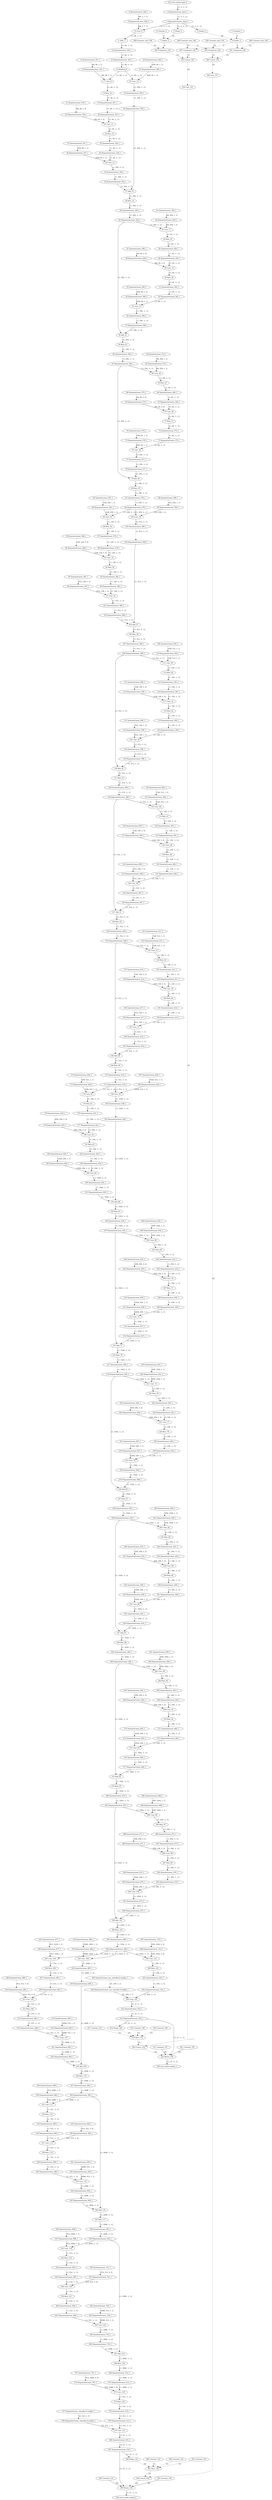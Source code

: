 strict digraph  {
"0 QuantizeLinear_input_1" [id=0, type=QuantizeLinear];
"1 DequantizeLinear_input_1" [id=1, type=DequantizeLinear];
"2 Shape_0" [id=2, type=Shape];
"3 Constant_1" [id=3, type=Constant];
"4 Gather_2" [id=4, type=Gather];
"5 Shape_3" [id=5, type=Shape];
"6 Constant_4" [id=6, type=Constant];
"7 Gather_5" [id=7, type=Gather];
"8 QuantizeLinear_548_1" [id=8, type=QuantizeLinear];
"9 DequantizeLinear_548_1" [id=9, type=DequantizeLinear];
"10 Conv_6" [id=10, type=Conv];
"11 Relu_7" [id=11, type=Relu];
"12 QuantizeLinear_343_1" [id=12, type=QuantizeLinear];
"13 DequantizeLinear_343_1" [id=13, type=DequantizeLinear];
"14 MaxPool_8" [id=14, type=MaxPool];
"15 QuantizeLinear_551_1" [id=15, type=QuantizeLinear];
"16 DequantizeLinear_551_1" [id=16, type=DequantizeLinear];
"17 Conv_9" [id=17, type=Conv];
"18 Relu_10" [id=18, type=Relu];
"19 QuantizeLinear_347_1" [id=19, type=QuantizeLinear];
"20 DequantizeLinear_347_1" [id=20, type=DequantizeLinear];
"21 QuantizeLinear_554_1" [id=21, type=QuantizeLinear];
"22 DequantizeLinear_554_1" [id=22, type=DequantizeLinear];
"23 Conv_11" [id=23, type=Conv];
"24 Relu_12" [id=24, type=Relu];
"25 QuantizeLinear_350_1" [id=25, type=QuantizeLinear];
"26 DequantizeLinear_350_1" [id=26, type=DequantizeLinear];
"27 QuantizeLinear_557_1" [id=27, type=QuantizeLinear];
"28 DequantizeLinear_557_1" [id=28, type=DequantizeLinear];
"29 Conv_13" [id=29, type=Conv];
"30 QuantizeLinear_560_1" [id=30, type=QuantizeLinear];
"31 DequantizeLinear_560_1" [id=31, type=DequantizeLinear];
"32 Conv_14" [id=32, type=Conv];
"33 QuantizeLinear_556_1" [id=33, type=QuantizeLinear];
"34 DequantizeLinear_556_1" [id=34, type=DequantizeLinear];
"35 QuantizeLinear_559_1" [id=35, type=QuantizeLinear];
"36 DequantizeLinear_559_1" [id=36, type=DequantizeLinear];
"37 Add_15" [id=37, type=Add];
"38 Relu_16" [id=38, type=Relu];
"39 QuantizeLinear_356_1" [id=39, type=QuantizeLinear];
"40 DequantizeLinear_356_1" [id=40, type=DequantizeLinear];
"41 QuantizeLinear_563_1" [id=41, type=QuantizeLinear];
"42 DequantizeLinear_563_1" [id=42, type=DequantizeLinear];
"43 Conv_17" [id=43, type=Conv];
"44 Relu_18" [id=44, type=Relu];
"45 QuantizeLinear_359_1" [id=45, type=QuantizeLinear];
"46 DequantizeLinear_359_1" [id=46, type=DequantizeLinear];
"47 QuantizeLinear_566_1" [id=47, type=QuantizeLinear];
"48 DequantizeLinear_566_1" [id=48, type=DequantizeLinear];
"49 Conv_19" [id=49, type=Conv];
"50 Relu_20" [id=50, type=Relu];
"51 QuantizeLinear_362_1" [id=51, type=QuantizeLinear];
"52 DequantizeLinear_362_1" [id=52, type=DequantizeLinear];
"53 QuantizeLinear_569_1" [id=53, type=QuantizeLinear];
"54 DequantizeLinear_569_1" [id=54, type=DequantizeLinear];
"55 Conv_21" [id=55, type=Conv];
"56 QuantizeLinear_568_1" [id=56, type=QuantizeLinear];
"57 DequantizeLinear_568_1" [id=57, type=DequantizeLinear];
"58 Add_22" [id=58, type=Add];
"59 Relu_23" [id=59, type=Relu];
"60 QuantizeLinear_366_1" [id=60, type=QuantizeLinear];
"61 DequantizeLinear_366_1" [id=61, type=DequantizeLinear];
"62 QuantizeLinear_572_1" [id=62, type=QuantizeLinear];
"63 DequantizeLinear_572_1" [id=63, type=DequantizeLinear];
"64 Conv_24" [id=64, type=Conv];
"65 Relu_25" [id=65, type=Relu];
"66 QuantizeLinear_369_1" [id=66, type=QuantizeLinear];
"67 DequantizeLinear_369_1" [id=67, type=DequantizeLinear];
"68 QuantizeLinear_575_1" [id=68, type=QuantizeLinear];
"69 DequantizeLinear_575_1" [id=69, type=DequantizeLinear];
"70 Conv_26" [id=70, type=Conv];
"71 Relu_27" [id=71, type=Relu];
"72 QuantizeLinear_372_1" [id=72, type=QuantizeLinear];
"73 DequantizeLinear_372_1" [id=73, type=DequantizeLinear];
"74 QuantizeLinear_578_1" [id=74, type=QuantizeLinear];
"75 DequantizeLinear_578_1" [id=75, type=DequantizeLinear];
"76 Conv_28" [id=76, type=Conv];
"77 QuantizeLinear_577_1" [id=77, type=QuantizeLinear];
"78 DequantizeLinear_577_1" [id=78, type=DequantizeLinear];
"79 Add_29" [id=79, type=Add];
"80 Relu_30" [id=80, type=Relu];
"81 QuantizeLinear_376_1" [id=81, type=QuantizeLinear];
"82 DequantizeLinear_376_1" [id=82, type=DequantizeLinear];
"83 QuantizeLinear_581_1" [id=83, type=QuantizeLinear];
"84 DequantizeLinear_581_1" [id=84, type=DequantizeLinear];
"85 Conv_31" [id=85, type=Conv];
"86 Relu_32" [id=86, type=Relu];
"87 QuantizeLinear_379_1" [id=87, type=QuantizeLinear];
"88 DequantizeLinear_379_1" [id=88, type=DequantizeLinear];
"89 QuantizeLinear_584_1" [id=89, type=QuantizeLinear];
"90 DequantizeLinear_584_1" [id=90, type=DequantizeLinear];
"91 Conv_33" [id=91, type=Conv];
"92 Relu_34" [id=92, type=Relu];
"93 QuantizeLinear_382_1" [id=93, type=QuantizeLinear];
"94 DequantizeLinear_382_1" [id=94, type=DequantizeLinear];
"95 QuantizeLinear_587_1" [id=95, type=QuantizeLinear];
"96 DequantizeLinear_587_1" [id=96, type=DequantizeLinear];
"97 Conv_35" [id=97, type=Conv];
"98 QuantizeLinear_590_1" [id=98, type=QuantizeLinear];
"99 DequantizeLinear_590_1" [id=99, type=DequantizeLinear];
"100 Conv_36" [id=100, type=Conv];
"101 QuantizeLinear_586_1" [id=101, type=QuantizeLinear];
"102 DequantizeLinear_586_1" [id=102, type=DequantizeLinear];
"103 QuantizeLinear_589_1" [id=103, type=QuantizeLinear];
"104 DequantizeLinear_589_1" [id=104, type=DequantizeLinear];
"105 Add_37" [id=105, type=Add];
"106 Relu_38" [id=106, type=Relu];
"107 QuantizeLinear_388_1" [id=107, type=QuantizeLinear];
"108 DequantizeLinear_388_1" [id=108, type=DequantizeLinear];
"109 QuantizeLinear_593_1" [id=109, type=QuantizeLinear];
"110 DequantizeLinear_593_1" [id=110, type=DequantizeLinear];
"111 Conv_39" [id=111, type=Conv];
"112 Relu_40" [id=112, type=Relu];
"113 QuantizeLinear_391_1" [id=113, type=QuantizeLinear];
"114 DequantizeLinear_391_1" [id=114, type=DequantizeLinear];
"115 QuantizeLinear_596_1" [id=115, type=QuantizeLinear];
"116 DequantizeLinear_596_1" [id=116, type=DequantizeLinear];
"117 Conv_41" [id=117, type=Conv];
"118 Relu_42" [id=118, type=Relu];
"119 QuantizeLinear_394_1" [id=119, type=QuantizeLinear];
"120 DequantizeLinear_394_1" [id=120, type=DequantizeLinear];
"121 QuantizeLinear_599_1" [id=121, type=QuantizeLinear];
"122 DequantizeLinear_599_1" [id=122, type=DequantizeLinear];
"123 Conv_43" [id=123, type=Conv];
"124 QuantizeLinear_598_1" [id=124, type=QuantizeLinear];
"125 DequantizeLinear_598_1" [id=125, type=DequantizeLinear];
"126 Add_44" [id=126, type=Add];
"127 Relu_45" [id=127, type=Relu];
"128 QuantizeLinear_398_1" [id=128, type=QuantizeLinear];
"129 DequantizeLinear_398_1" [id=129, type=DequantizeLinear];
"130 QuantizeLinear_602_1" [id=130, type=QuantizeLinear];
"131 DequantizeLinear_602_1" [id=131, type=DequantizeLinear];
"132 Conv_46" [id=132, type=Conv];
"133 Relu_47" [id=133, type=Relu];
"134 QuantizeLinear_401_1" [id=134, type=QuantizeLinear];
"135 DequantizeLinear_401_1" [id=135, type=DequantizeLinear];
"136 QuantizeLinear_605_1" [id=136, type=QuantizeLinear];
"137 DequantizeLinear_605_1" [id=137, type=DequantizeLinear];
"138 Conv_48" [id=138, type=Conv];
"139 Relu_49" [id=139, type=Relu];
"140 QuantizeLinear_404_1" [id=140, type=QuantizeLinear];
"141 DequantizeLinear_404_1" [id=141, type=DequantizeLinear];
"142 QuantizeLinear_608_1" [id=142, type=QuantizeLinear];
"143 DequantizeLinear_608_1" [id=143, type=DequantizeLinear];
"144 Conv_50" [id=144, type=Conv];
"145 QuantizeLinear_607_1" [id=145, type=QuantizeLinear];
"146 DequantizeLinear_607_1" [id=146, type=DequantizeLinear];
"147 Add_51" [id=147, type=Add];
"148 Relu_52" [id=148, type=Relu];
"149 QuantizeLinear_408_1" [id=149, type=QuantizeLinear];
"150 DequantizeLinear_408_1" [id=150, type=DequantizeLinear];
"151 QuantizeLinear_611_1" [id=151, type=QuantizeLinear];
"152 DequantizeLinear_611_1" [id=152, type=DequantizeLinear];
"153 Conv_53" [id=153, type=Conv];
"154 Relu_54" [id=154, type=Relu];
"155 QuantizeLinear_411_1" [id=155, type=QuantizeLinear];
"156 DequantizeLinear_411_1" [id=156, type=DequantizeLinear];
"157 QuantizeLinear_614_1" [id=157, type=QuantizeLinear];
"158 DequantizeLinear_614_1" [id=158, type=DequantizeLinear];
"159 Conv_55" [id=159, type=Conv];
"160 Relu_56" [id=160, type=Relu];
"161 QuantizeLinear_414_1" [id=161, type=QuantizeLinear];
"162 DequantizeLinear_414_1" [id=162, type=DequantizeLinear];
"163 QuantizeLinear_617_1" [id=163, type=QuantizeLinear];
"164 DequantizeLinear_617_1" [id=164, type=DequantizeLinear];
"165 Conv_57" [id=165, type=Conv];
"166 QuantizeLinear_616_1" [id=166, type=QuantizeLinear];
"167 DequantizeLinear_616_1" [id=167, type=DequantizeLinear];
"168 Add_58" [id=168, type=Add];
"169 Relu_59" [id=169, type=Relu];
"170 QuantizeLinear_418_1" [id=170, type=QuantizeLinear];
"171 DequantizeLinear_418_1" [id=171, type=DequantizeLinear];
"172 QuantizeLinear_620_1" [id=172, type=QuantizeLinear];
"173 DequantizeLinear_620_1" [id=173, type=DequantizeLinear];
"174 Conv_60" [id=174, type=Conv];
"175 Relu_61" [id=175, type=Relu];
"176 QuantizeLinear_421_1" [id=176, type=QuantizeLinear];
"177 DequantizeLinear_421_1" [id=177, type=DequantizeLinear];
"178 QuantizeLinear_623_1" [id=178, type=QuantizeLinear];
"179 DequantizeLinear_623_1" [id=179, type=DequantizeLinear];
"180 Conv_62" [id=180, type=Conv];
"181 Relu_63" [id=181, type=Relu];
"182 QuantizeLinear_424_1" [id=182, type=QuantizeLinear];
"183 DequantizeLinear_424_1" [id=183, type=DequantizeLinear];
"184 QuantizeLinear_626_1" [id=184, type=QuantizeLinear];
"185 DequantizeLinear_626_1" [id=185, type=DequantizeLinear];
"186 Conv_64" [id=186, type=Conv];
"187 QuantizeLinear_629_1" [id=187, type=QuantizeLinear];
"188 DequantizeLinear_629_1" [id=188, type=DequantizeLinear];
"189 Conv_65" [id=189, type=Conv];
"190 QuantizeLinear_625_1" [id=190, type=QuantizeLinear];
"191 DequantizeLinear_625_1" [id=191, type=DequantizeLinear];
"192 QuantizeLinear_628_1" [id=192, type=QuantizeLinear];
"193 DequantizeLinear_628_1" [id=193, type=DequantizeLinear];
"194 Add_66" [id=194, type=Add];
"195 Relu_67" [id=195, type=Relu];
"196 QuantizeLinear_430_1" [id=196, type=QuantizeLinear];
"197 DequantizeLinear_430_1" [id=197, type=DequantizeLinear];
"198 QuantizeLinear_632_1" [id=198, type=QuantizeLinear];
"199 DequantizeLinear_632_1" [id=199, type=DequantizeLinear];
"200 Conv_68" [id=200, type=Conv];
"201 Relu_69" [id=201, type=Relu];
"202 QuantizeLinear_433_1" [id=202, type=QuantizeLinear];
"203 DequantizeLinear_433_1" [id=203, type=DequantizeLinear];
"204 QuantizeLinear_635_1" [id=204, type=QuantizeLinear];
"205 DequantizeLinear_635_1" [id=205, type=DequantizeLinear];
"206 Conv_70" [id=206, type=Conv];
"207 Relu_71" [id=207, type=Relu];
"208 QuantizeLinear_436_1" [id=208, type=QuantizeLinear];
"209 DequantizeLinear_436_1" [id=209, type=DequantizeLinear];
"210 QuantizeLinear_638_1" [id=210, type=QuantizeLinear];
"211 DequantizeLinear_638_1" [id=211, type=DequantizeLinear];
"212 Conv_72" [id=212, type=Conv];
"213 QuantizeLinear_637_1" [id=213, type=QuantizeLinear];
"214 DequantizeLinear_637_1" [id=214, type=DequantizeLinear];
"215 Add_73" [id=215, type=Add];
"216 Relu_74" [id=216, type=Relu];
"217 QuantizeLinear_440_1" [id=217, type=QuantizeLinear];
"218 DequantizeLinear_440_1" [id=218, type=DequantizeLinear];
"219 QuantizeLinear_641_1" [id=219, type=QuantizeLinear];
"220 DequantizeLinear_641_1" [id=220, type=DequantizeLinear];
"221 Conv_75" [id=221, type=Conv];
"222 Relu_76" [id=222, type=Relu];
"223 QuantizeLinear_443_1" [id=223, type=QuantizeLinear];
"224 DequantizeLinear_443_1" [id=224, type=DequantizeLinear];
"225 QuantizeLinear_644_1" [id=225, type=QuantizeLinear];
"226 DequantizeLinear_644_1" [id=226, type=DequantizeLinear];
"227 Conv_77" [id=227, type=Conv];
"228 Relu_78" [id=228, type=Relu];
"229 QuantizeLinear_446_1" [id=229, type=QuantizeLinear];
"230 DequantizeLinear_446_1" [id=230, type=DequantizeLinear];
"231 QuantizeLinear_647_1" [id=231, type=QuantizeLinear];
"232 DequantizeLinear_647_1" [id=232, type=DequantizeLinear];
"233 Conv_79" [id=233, type=Conv];
"234 QuantizeLinear_646_1" [id=234, type=QuantizeLinear];
"235 DequantizeLinear_646_1" [id=235, type=DequantizeLinear];
"236 Add_80" [id=236, type=Add];
"237 Relu_81" [id=237, type=Relu];
"238 QuantizeLinear_450_1" [id=238, type=QuantizeLinear];
"239 DequantizeLinear_450_1" [id=239, type=DequantizeLinear];
"240 QuantizeLinear_650_1" [id=240, type=QuantizeLinear];
"241 DequantizeLinear_650_1" [id=241, type=DequantizeLinear];
"242 Conv_82" [id=242, type=Conv];
"243 Relu_83" [id=243, type=Relu];
"244 QuantizeLinear_453_1" [id=244, type=QuantizeLinear];
"245 DequantizeLinear_453_1" [id=245, type=DequantizeLinear];
"246 QuantizeLinear_653_1" [id=246, type=QuantizeLinear];
"247 DequantizeLinear_653_1" [id=247, type=DequantizeLinear];
"248 Conv_84" [id=248, type=Conv];
"249 Relu_85" [id=249, type=Relu];
"250 QuantizeLinear_456_1" [id=250, type=QuantizeLinear];
"251 DequantizeLinear_456_1" [id=251, type=DequantizeLinear];
"252 QuantizeLinear_656_1" [id=252, type=QuantizeLinear];
"253 DequantizeLinear_656_1" [id=253, type=DequantizeLinear];
"254 Conv_86" [id=254, type=Conv];
"255 QuantizeLinear_655_1" [id=255, type=QuantizeLinear];
"256 DequantizeLinear_655_1" [id=256, type=DequantizeLinear];
"257 Add_87" [id=257, type=Add];
"258 Relu_88" [id=258, type=Relu];
"259 QuantizeLinear_460_1" [id=259, type=QuantizeLinear];
"260 DequantizeLinear_460_1" [id=260, type=DequantizeLinear];
"261 QuantizeLinear_659_1" [id=261, type=QuantizeLinear];
"262 DequantizeLinear_659_1" [id=262, type=DequantizeLinear];
"263 Conv_89" [id=263, type=Conv];
"264 Relu_90" [id=264, type=Relu];
"265 QuantizeLinear_463_1" [id=265, type=QuantizeLinear];
"266 DequantizeLinear_463_1" [id=266, type=DequantizeLinear];
"267 QuantizeLinear_662_1" [id=267, type=QuantizeLinear];
"268 DequantizeLinear_662_1" [id=268, type=DequantizeLinear];
"269 Conv_91" [id=269, type=Conv];
"270 Relu_92" [id=270, type=Relu];
"271 QuantizeLinear_466_1" [id=271, type=QuantizeLinear];
"272 DequantizeLinear_466_1" [id=272, type=DequantizeLinear];
"273 QuantizeLinear_665_1" [id=273, type=QuantizeLinear];
"274 DequantizeLinear_665_1" [id=274, type=DequantizeLinear];
"275 Conv_93" [id=275, type=Conv];
"276 QuantizeLinear_664_1" [id=276, type=QuantizeLinear];
"277 DequantizeLinear_664_1" [id=277, type=DequantizeLinear];
"278 Add_94" [id=278, type=Add];
"279 Relu_95" [id=279, type=Relu];
"280 QuantizeLinear_470_1" [id=280, type=QuantizeLinear];
"281 DequantizeLinear_470_1" [id=281, type=DequantizeLinear];
"282 QuantizeLinear_668_1" [id=282, type=QuantizeLinear];
"283 DequantizeLinear_668_1" [id=283, type=DequantizeLinear];
"284 Conv_96" [id=284, type=Conv];
"285 Relu_97" [id=285, type=Relu];
"286 QuantizeLinear_473_1" [id=286, type=QuantizeLinear];
"287 DequantizeLinear_473_1" [id=287, type=DequantizeLinear];
"288 QuantizeLinear_671_1" [id=288, type=QuantizeLinear];
"289 DequantizeLinear_671_1" [id=289, type=DequantizeLinear];
"290 Conv_98" [id=290, type=Conv];
"291 Relu_99" [id=291, type=Relu];
"292 QuantizeLinear_476_1" [id=292, type=QuantizeLinear];
"293 DequantizeLinear_476_1" [id=293, type=DequantizeLinear];
"294 QuantizeLinear_674_1" [id=294, type=QuantizeLinear];
"295 DequantizeLinear_674_1" [id=295, type=DequantizeLinear];
"296 Conv_100" [id=296, type=Conv];
"297 QuantizeLinear_673_1" [id=297, type=QuantizeLinear];
"298 DequantizeLinear_673_1" [id=298, type=DequantizeLinear];
"299 Add_101" [id=299, type=Add];
"300 Relu_102" [id=300, type=Relu];
"301 QuantizeLinear_480_1" [id=301, type=QuantizeLinear];
"302 DequantizeLinear_480_1" [id=302, type=DequantizeLinear];
"303 QuantizeLinear_677_1" [id=303, type=QuantizeLinear];
"304 DequantizeLinear_677_1" [id=304, type=DequantizeLinear];
"305 Conv_103" [id=305, type=Conv];
"306 Relu_104" [id=306, type=Relu];
"307 QuantizeLinear_483_1" [id=307, type=QuantizeLinear];
"308 DequantizeLinear_483_1" [id=308, type=DequantizeLinear];
"309 QuantizeLinear_680_1" [id=309, type=QuantizeLinear];
"310 DequantizeLinear_680_1" [id=310, type=DequantizeLinear];
"311 Conv_105" [id=311, type=Conv];
"312 Relu_106" [id=312, type=Relu];
"313 QuantizeLinear_486_1" [id=313, type=QuantizeLinear];
"314 DequantizeLinear_486_1" [id=314, type=DequantizeLinear];
"315 QuantizeLinear_683_1" [id=315, type=QuantizeLinear];
"316 DequantizeLinear_683_1" [id=316, type=DequantizeLinear];
"317 Conv_107" [id=317, type=Conv];
"318 QuantizeLinear_686_1" [id=318, type=QuantizeLinear];
"319 DequantizeLinear_686_1" [id=319, type=DequantizeLinear];
"320 Conv_108" [id=320, type=Conv];
"321 QuantizeLinear_682_1" [id=321, type=QuantizeLinear];
"322 DequantizeLinear_682_1" [id=322, type=DequantizeLinear];
"323 QuantizeLinear_685_1" [id=323, type=QuantizeLinear];
"324 DequantizeLinear_685_1" [id=324, type=DequantizeLinear];
"325 Add_109" [id=325, type=Add];
"326 Relu_110" [id=326, type=Relu];
"327 QuantizeLinear_492_1" [id=327, type=QuantizeLinear];
"328 DequantizeLinear_492_1" [id=328, type=DequantizeLinear];
"329 QuantizeLinear_689_1" [id=329, type=QuantizeLinear];
"330 DequantizeLinear_689_1" [id=330, type=DequantizeLinear];
"331 Conv_111" [id=331, type=Conv];
"332 Relu_112" [id=332, type=Relu];
"333 QuantizeLinear_495_1" [id=333, type=QuantizeLinear];
"334 DequantizeLinear_495_1" [id=334, type=DequantizeLinear];
"335 QuantizeLinear_692_1" [id=335, type=QuantizeLinear];
"336 DequantizeLinear_692_1" [id=336, type=DequantizeLinear];
"337 Conv_113" [id=337, type=Conv];
"338 Relu_114" [id=338, type=Relu];
"339 QuantizeLinear_498_1" [id=339, type=QuantizeLinear];
"340 DequantizeLinear_498_1" [id=340, type=DequantizeLinear];
"341 QuantizeLinear_695_1" [id=341, type=QuantizeLinear];
"342 DequantizeLinear_695_1" [id=342, type=DequantizeLinear];
"343 Conv_115" [id=343, type=Conv];
"344 QuantizeLinear_694_1" [id=344, type=QuantizeLinear];
"345 DequantizeLinear_694_1" [id=345, type=DequantizeLinear];
"346 Add_116" [id=346, type=Add];
"347 Relu_117" [id=347, type=Relu];
"348 QuantizeLinear_502_1" [id=348, type=QuantizeLinear];
"349 DequantizeLinear_502_1" [id=349, type=DequantizeLinear];
"350 QuantizeLinear_698_1" [id=350, type=QuantizeLinear];
"351 DequantizeLinear_698_1" [id=351, type=DequantizeLinear];
"352 Conv_118" [id=352, type=Conv];
"353 Relu_119" [id=353, type=Relu];
"354 QuantizeLinear_505_1" [id=354, type=QuantizeLinear];
"355 DequantizeLinear_505_1" [id=355, type=DequantizeLinear];
"356 QuantizeLinear_701_1" [id=356, type=QuantizeLinear];
"357 DequantizeLinear_701_1" [id=357, type=DequantizeLinear];
"358 Conv_120" [id=358, type=Conv];
"359 Relu_121" [id=359, type=Relu];
"360 QuantizeLinear_508_1" [id=360, type=QuantizeLinear];
"361 DequantizeLinear_508_1" [id=361, type=DequantizeLinear];
"362 QuantizeLinear_704_1" [id=362, type=QuantizeLinear];
"363 DequantizeLinear_704_1" [id=363, type=DequantizeLinear];
"364 Conv_122" [id=364, type=Conv];
"365 QuantizeLinear_703_1" [id=365, type=QuantizeLinear];
"366 DequantizeLinear_703_1" [id=366, type=DequantizeLinear];
"367 Add_123" [id=367, type=Add];
"368 Relu_124" [id=368, type=Relu];
"369 QuantizeLinear_512_1" [id=369, type=QuantizeLinear];
"370 DequantizeLinear_512_1" [id=370, type=DequantizeLinear];
"371 QuantizeLinear_707_1" [id=371, type=QuantizeLinear];
"372 DequantizeLinear_707_1" [id=372, type=DequantizeLinear];
"373 Conv_125" [id=373, type=Conv];
"374 Relu_126" [id=374, type=Relu];
"375 QuantizeLinear_515_1" [id=375, type=QuantizeLinear];
"376 DequantizeLinear_515_1" [id=376, type=DequantizeLinear];
"377 QuantizeLinear_classifier.4.weight_1" [id=377, type=QuantizeLinear];
"378 DequantizeLinear_classifier.4.weight_1" [id=378, type=DequantizeLinear];
"379 Conv_127" [id=379, type=Conv];
"380 Constant_nncf_128" [id=380, type=Constant];
"381 Unsqueeze_128" [id=381, type=Unsqueeze];
"382 Constant_nncf_130" [id=382, type=Constant];
"383 Unsqueeze_129" [id=383, type=Unsqueeze];
"384 Concat_130" [id=384, type=Concat];
"385 Constant_131" [id=385, type=Constant];
"386 QuantizeLinear_516_1" [id=386, type=QuantizeLinear];
"387 DequantizeLinear_516_1" [id=387, type=DequantizeLinear];
"388 Shape_132" [id=388, type=Shape];
"389 Constant_133" [id=389, type=Constant];
"390 Constant_134" [id=390, type=Constant];
"391 Constant_135" [id=391, type=Constant];
"392 Slice_136" [id=392, type=Slice];
"393 Cast_137" [id=393, type=Cast];
"394 Concat_138" [id=394, type=Concat];
"395 Constant_139" [id=395, type=Constant];
"396 Resize_140" [id=396, type=Resize];
"397 QuantizeLinear_710_1" [id=397, type=QuantizeLinear];
"398 DequantizeLinear_710_1" [id=398, type=DequantizeLinear];
"399 Conv_141" [id=399, type=Conv];
"400 Relu_142" [id=400, type=Relu];
"401 QuantizeLinear_532_1" [id=401, type=QuantizeLinear];
"402 DequantizeLinear_532_1" [id=402, type=DequantizeLinear];
"403 QuantizeLinear_aux_classifier.4.weight_1" [id=403, type=QuantizeLinear];
"404 DequantizeLinear_aux_classifier.4.weight_1" [id=404, type=DequantizeLinear];
"405 Conv_143" [id=405, type=Conv];
"406 Constant_nncf_146" [id=406, type=Constant];
"407 Unsqueeze_144" [id=407, type=Unsqueeze];
"408 Constant_nncf_148" [id=408, type=Constant];
"409 Unsqueeze_145" [id=409, type=Unsqueeze];
"410 Concat_146" [id=410, type=Concat];
"411 Constant_147" [id=411, type=Constant];
"412 QuantizeLinear_533_1" [id=412, type=QuantizeLinear];
"413 DequantizeLinear_533_1" [id=413, type=DequantizeLinear];
"414 Shape_148" [id=414, type=Shape];
"415 Constant_149" [id=415, type=Constant];
"416 Constant_150" [id=416, type=Constant];
"417 Constant_151" [id=417, type=Constant];
"418 Slice_152" [id=418, type=Slice];
"419 Cast_153" [id=419, type=Cast];
"420 Concat_154" [id=420, type=Concat];
"421 Constant_155" [id=421, type=Constant];
"422 Resize_156" [id=422, type=Resize];
"423 nncf_model_input_0" [id=423, type=nncf_model_input];
"424 nncf_model_output_0" [id=424, type=nncf_model_output];
"425 nncf_model_output_1" [id=425, type=nncf_model_output];
"0 QuantizeLinear_input_1" -> "1 DequantizeLinear_input_1"  [label="[-1, 3, -1, -1]", style=dashed];
"1 DequantizeLinear_input_1" -> "2 Shape_0"  [label="[-1, 3, -1, -1]", style=solid];
"1 DequantizeLinear_input_1" -> "5 Shape_3"  [label="[-1, 3, -1, -1]", style=solid];
"1 DequantizeLinear_input_1" -> "10 Conv_6"  [label="[-1, 3, -1, -1]", style=solid];
"2 Shape_0" -> "4 Gather_2"  [label="[4]", style=dashed];
"3 Constant_1" -> "4 Gather_2"  [label="[]", style=dashed];
"4 Gather_2" -> "381 Unsqueeze_128"  [label="[]", style=dashed];
"4 Gather_2" -> "407 Unsqueeze_144"  [label="[]", style=dashed];
"5 Shape_3" -> "7 Gather_5"  [label="[4]", style=dashed];
"6 Constant_4" -> "7 Gather_5"  [label="[]", style=dashed];
"7 Gather_5" -> "383 Unsqueeze_129"  [label="[]", style=dashed];
"7 Gather_5" -> "409 Unsqueeze_145"  [label="[]", style=dashed];
"8 QuantizeLinear_548_1" -> "9 DequantizeLinear_548_1"  [label="[64, 3, 7, 7]", style=dashed];
"9 DequantizeLinear_548_1" -> "10 Conv_6"  [label="[64, 3, 7, 7]", style=solid];
"10 Conv_6" -> "11 Relu_7"  [label="[-1, 64, -1, -1]", style=solid];
"11 Relu_7" -> "12 QuantizeLinear_343_1"  [label="[-1, 64, -1, -1]", style=solid];
"12 QuantizeLinear_343_1" -> "13 DequantizeLinear_343_1"  [label="[-1, 64, -1, -1]", style=dashed];
"13 DequantizeLinear_343_1" -> "14 MaxPool_8"  [label="[-1, 64, -1, -1]", style=solid];
"14 MaxPool_8" -> "17 Conv_9"  [label="[-1, 64, -1, -1]", style=solid];
"14 MaxPool_8" -> "32 Conv_14"  [label="[-1, 64, -1, -1]", style=solid];
"15 QuantizeLinear_551_1" -> "16 DequantizeLinear_551_1"  [label="[64, 64, 1, 1]", style=dashed];
"16 DequantizeLinear_551_1" -> "17 Conv_9"  [label="[64, 64, 1, 1]", style=solid];
"17 Conv_9" -> "18 Relu_10"  [label="[-1, 64, -1, -1]", style=solid];
"18 Relu_10" -> "19 QuantizeLinear_347_1"  [label="[-1, 64, -1, -1]", style=solid];
"19 QuantizeLinear_347_1" -> "20 DequantizeLinear_347_1"  [label="[-1, 64, -1, -1]", style=dashed];
"20 DequantizeLinear_347_1" -> "23 Conv_11"  [label="[-1, 64, -1, -1]", style=solid];
"21 QuantizeLinear_554_1" -> "22 DequantizeLinear_554_1"  [label="[64, 64, 3, 3]", style=dashed];
"22 DequantizeLinear_554_1" -> "23 Conv_11"  [label="[64, 64, 3, 3]", style=solid];
"23 Conv_11" -> "24 Relu_12"  [label="[-1, 64, -1, -1]", style=solid];
"24 Relu_12" -> "25 QuantizeLinear_350_1"  [label="[-1, 64, -1, -1]", style=solid];
"25 QuantizeLinear_350_1" -> "26 DequantizeLinear_350_1"  [label="[-1, 64, -1, -1]", style=dashed];
"26 DequantizeLinear_350_1" -> "29 Conv_13"  [label="[-1, 64, -1, -1]", style=solid];
"27 QuantizeLinear_557_1" -> "28 DequantizeLinear_557_1"  [label="[256, 64, 1, 1]", style=dashed];
"28 DequantizeLinear_557_1" -> "29 Conv_13"  [label="[256, 64, 1, 1]", style=solid];
"29 Conv_13" -> "33 QuantizeLinear_556_1"  [label="[-1, 256, -1, -1]", style=solid];
"30 QuantizeLinear_560_1" -> "31 DequantizeLinear_560_1"  [label="[256, 64, 1, 1]", style=dashed];
"31 DequantizeLinear_560_1" -> "32 Conv_14"  [label="[256, 64, 1, 1]", style=solid];
"32 Conv_14" -> "35 QuantizeLinear_559_1"  [label="[-1, 256, -1, -1]", style=solid];
"33 QuantizeLinear_556_1" -> "34 DequantizeLinear_556_1"  [label="[-1, 256, -1, -1]", style=dashed];
"34 DequantizeLinear_556_1" -> "37 Add_15"  [label="[-1, 256, -1, -1]", style=solid];
"35 QuantizeLinear_559_1" -> "36 DequantizeLinear_559_1"  [label="[-1, 256, -1, -1]", style=dashed];
"36 DequantizeLinear_559_1" -> "37 Add_15"  [label="[-1, 256, -1, -1]", style=solid];
"37 Add_15" -> "38 Relu_16"  [label="[-1, 256, -1, -1]", style=solid];
"38 Relu_16" -> "39 QuantizeLinear_356_1"  [label="[-1, 256, -1, -1]", style=solid];
"39 QuantizeLinear_356_1" -> "40 DequantizeLinear_356_1"  [label="[-1, 256, -1, -1]", style=dashed];
"40 DequantizeLinear_356_1" -> "43 Conv_17"  [label="[-1, 256, -1, -1]", style=solid];
"40 DequantizeLinear_356_1" -> "58 Add_22"  [label="[-1, 256, -1, -1]", style=solid];
"41 QuantizeLinear_563_1" -> "42 DequantizeLinear_563_1"  [label="[64, 256, 1, 1]", style=dashed];
"42 DequantizeLinear_563_1" -> "43 Conv_17"  [label="[64, 256, 1, 1]", style=solid];
"43 Conv_17" -> "44 Relu_18"  [label="[-1, 64, -1, -1]", style=solid];
"44 Relu_18" -> "45 QuantizeLinear_359_1"  [label="[-1, 64, -1, -1]", style=solid];
"45 QuantizeLinear_359_1" -> "46 DequantizeLinear_359_1"  [label="[-1, 64, -1, -1]", style=dashed];
"46 DequantizeLinear_359_1" -> "49 Conv_19"  [label="[-1, 64, -1, -1]", style=solid];
"47 QuantizeLinear_566_1" -> "48 DequantizeLinear_566_1"  [label="[64, 64, 3, 3]", style=dashed];
"48 DequantizeLinear_566_1" -> "49 Conv_19"  [label="[64, 64, 3, 3]", style=solid];
"49 Conv_19" -> "50 Relu_20"  [label="[-1, 64, -1, -1]", style=solid];
"50 Relu_20" -> "51 QuantizeLinear_362_1"  [label="[-1, 64, -1, -1]", style=solid];
"51 QuantizeLinear_362_1" -> "52 DequantizeLinear_362_1"  [label="[-1, 64, -1, -1]", style=dashed];
"52 DequantizeLinear_362_1" -> "55 Conv_21"  [label="[-1, 64, -1, -1]", style=solid];
"53 QuantizeLinear_569_1" -> "54 DequantizeLinear_569_1"  [label="[256, 64, 1, 1]", style=dashed];
"54 DequantizeLinear_569_1" -> "55 Conv_21"  [label="[256, 64, 1, 1]", style=solid];
"55 Conv_21" -> "56 QuantizeLinear_568_1"  [label="[-1, 256, -1, -1]", style=solid];
"56 QuantizeLinear_568_1" -> "57 DequantizeLinear_568_1"  [label="[-1, 256, -1, -1]", style=dashed];
"57 DequantizeLinear_568_1" -> "58 Add_22"  [label="[-1, 256, -1, -1]", style=solid];
"58 Add_22" -> "59 Relu_23"  [label="[-1, 256, -1, -1]", style=solid];
"59 Relu_23" -> "60 QuantizeLinear_366_1"  [label="[-1, 256, -1, -1]", style=solid];
"60 QuantizeLinear_366_1" -> "61 DequantizeLinear_366_1"  [label="[-1, 256, -1, -1]", style=dashed];
"61 DequantizeLinear_366_1" -> "64 Conv_24"  [label="[-1, 256, -1, -1]", style=solid];
"61 DequantizeLinear_366_1" -> "79 Add_29"  [label="[-1, 256, -1, -1]", style=solid];
"62 QuantizeLinear_572_1" -> "63 DequantizeLinear_572_1"  [label="[64, 256, 1, 1]", style=dashed];
"63 DequantizeLinear_572_1" -> "64 Conv_24"  [label="[64, 256, 1, 1]", style=solid];
"64 Conv_24" -> "65 Relu_25"  [label="[-1, 64, -1, -1]", style=solid];
"65 Relu_25" -> "66 QuantizeLinear_369_1"  [label="[-1, 64, -1, -1]", style=solid];
"66 QuantizeLinear_369_1" -> "67 DequantizeLinear_369_1"  [label="[-1, 64, -1, -1]", style=dashed];
"67 DequantizeLinear_369_1" -> "70 Conv_26"  [label="[-1, 64, -1, -1]", style=solid];
"68 QuantizeLinear_575_1" -> "69 DequantizeLinear_575_1"  [label="[64, 64, 3, 3]", style=dashed];
"69 DequantizeLinear_575_1" -> "70 Conv_26"  [label="[64, 64, 3, 3]", style=solid];
"70 Conv_26" -> "71 Relu_27"  [label="[-1, 64, -1, -1]", style=solid];
"71 Relu_27" -> "72 QuantizeLinear_372_1"  [label="[-1, 64, -1, -1]", style=solid];
"72 QuantizeLinear_372_1" -> "73 DequantizeLinear_372_1"  [label="[-1, 64, -1, -1]", style=dashed];
"73 DequantizeLinear_372_1" -> "76 Conv_28"  [label="[-1, 64, -1, -1]", style=solid];
"74 QuantizeLinear_578_1" -> "75 DequantizeLinear_578_1"  [label="[256, 64, 1, 1]", style=dashed];
"75 DequantizeLinear_578_1" -> "76 Conv_28"  [label="[256, 64, 1, 1]", style=solid];
"76 Conv_28" -> "77 QuantizeLinear_577_1"  [label="[-1, 256, -1, -1]", style=solid];
"77 QuantizeLinear_577_1" -> "78 DequantizeLinear_577_1"  [label="[-1, 256, -1, -1]", style=dashed];
"78 DequantizeLinear_577_1" -> "79 Add_29"  [label="[-1, 256, -1, -1]", style=solid];
"79 Add_29" -> "80 Relu_30"  [label="[-1, 256, -1, -1]", style=solid];
"80 Relu_30" -> "81 QuantizeLinear_376_1"  [label="[-1, 256, -1, -1]", style=solid];
"81 QuantizeLinear_376_1" -> "82 DequantizeLinear_376_1"  [label="[-1, 256, -1, -1]", style=dashed];
"82 DequantizeLinear_376_1" -> "85 Conv_31"  [label="[-1, 256, -1, -1]", style=solid];
"82 DequantizeLinear_376_1" -> "100 Conv_36"  [label="[-1, 256, -1, -1]", style=solid];
"83 QuantizeLinear_581_1" -> "84 DequantizeLinear_581_1"  [label="[128, 256, 1, 1]", style=dashed];
"84 DequantizeLinear_581_1" -> "85 Conv_31"  [label="[128, 256, 1, 1]", style=solid];
"85 Conv_31" -> "86 Relu_32"  [label="[-1, 128, -1, -1]", style=solid];
"86 Relu_32" -> "87 QuantizeLinear_379_1"  [label="[-1, 128, -1, -1]", style=solid];
"87 QuantizeLinear_379_1" -> "88 DequantizeLinear_379_1"  [label="[-1, 128, -1, -1]", style=dashed];
"88 DequantizeLinear_379_1" -> "91 Conv_33"  [label="[-1, 128, -1, -1]", style=solid];
"89 QuantizeLinear_584_1" -> "90 DequantizeLinear_584_1"  [label="[128, 128, 3, 3]", style=dashed];
"90 DequantizeLinear_584_1" -> "91 Conv_33"  [label="[128, 128, 3, 3]", style=solid];
"91 Conv_33" -> "92 Relu_34"  [label="[-1, 128, -1, -1]", style=solid];
"92 Relu_34" -> "93 QuantizeLinear_382_1"  [label="[-1, 128, -1, -1]", style=solid];
"93 QuantizeLinear_382_1" -> "94 DequantizeLinear_382_1"  [label="[-1, 128, -1, -1]", style=dashed];
"94 DequantizeLinear_382_1" -> "97 Conv_35"  [label="[-1, 128, -1, -1]", style=solid];
"95 QuantizeLinear_587_1" -> "96 DequantizeLinear_587_1"  [label="[512, 128, 1, 1]", style=dashed];
"96 DequantizeLinear_587_1" -> "97 Conv_35"  [label="[512, 128, 1, 1]", style=solid];
"97 Conv_35" -> "101 QuantizeLinear_586_1"  [label="[-1, 512, -1, -1]", style=solid];
"98 QuantizeLinear_590_1" -> "99 DequantizeLinear_590_1"  [label="[512, 256, 1, 1]", style=dashed];
"99 DequantizeLinear_590_1" -> "100 Conv_36"  [label="[512, 256, 1, 1]", style=solid];
"100 Conv_36" -> "103 QuantizeLinear_589_1"  [label="[-1, 512, -1, -1]", style=solid];
"101 QuantizeLinear_586_1" -> "102 DequantizeLinear_586_1"  [label="[-1, 512, -1, -1]", style=dashed];
"102 DequantizeLinear_586_1" -> "105 Add_37"  [label="[-1, 512, -1, -1]", style=solid];
"103 QuantizeLinear_589_1" -> "104 DequantizeLinear_589_1"  [label="[-1, 512, -1, -1]", style=dashed];
"104 DequantizeLinear_589_1" -> "105 Add_37"  [label="[-1, 512, -1, -1]", style=solid];
"105 Add_37" -> "106 Relu_38"  [label="[-1, 512, -1, -1]", style=solid];
"106 Relu_38" -> "107 QuantizeLinear_388_1"  [label="[-1, 512, -1, -1]", style=solid];
"107 QuantizeLinear_388_1" -> "108 DequantizeLinear_388_1"  [label="[-1, 512, -1, -1]", style=dashed];
"108 DequantizeLinear_388_1" -> "111 Conv_39"  [label="[-1, 512, -1, -1]", style=solid];
"108 DequantizeLinear_388_1" -> "126 Add_44"  [label="[-1, 512, -1, -1]", style=solid];
"109 QuantizeLinear_593_1" -> "110 DequantizeLinear_593_1"  [label="[128, 512, 1, 1]", style=dashed];
"110 DequantizeLinear_593_1" -> "111 Conv_39"  [label="[128, 512, 1, 1]", style=solid];
"111 Conv_39" -> "112 Relu_40"  [label="[-1, 128, -1, -1]", style=solid];
"112 Relu_40" -> "113 QuantizeLinear_391_1"  [label="[-1, 128, -1, -1]", style=solid];
"113 QuantizeLinear_391_1" -> "114 DequantizeLinear_391_1"  [label="[-1, 128, -1, -1]", style=dashed];
"114 DequantizeLinear_391_1" -> "117 Conv_41"  [label="[-1, 128, -1, -1]", style=solid];
"115 QuantizeLinear_596_1" -> "116 DequantizeLinear_596_1"  [label="[128, 128, 3, 3]", style=dashed];
"116 DequantizeLinear_596_1" -> "117 Conv_41"  [label="[128, 128, 3, 3]", style=solid];
"117 Conv_41" -> "118 Relu_42"  [label="[-1, 128, -1, -1]", style=solid];
"118 Relu_42" -> "119 QuantizeLinear_394_1"  [label="[-1, 128, -1, -1]", style=solid];
"119 QuantizeLinear_394_1" -> "120 DequantizeLinear_394_1"  [label="[-1, 128, -1, -1]", style=dashed];
"120 DequantizeLinear_394_1" -> "123 Conv_43"  [label="[-1, 128, -1, -1]", style=solid];
"121 QuantizeLinear_599_1" -> "122 DequantizeLinear_599_1"  [label="[512, 128, 1, 1]", style=dashed];
"122 DequantizeLinear_599_1" -> "123 Conv_43"  [label="[512, 128, 1, 1]", style=solid];
"123 Conv_43" -> "124 QuantizeLinear_598_1"  [label="[-1, 512, -1, -1]", style=solid];
"124 QuantizeLinear_598_1" -> "125 DequantizeLinear_598_1"  [label="[-1, 512, -1, -1]", style=dashed];
"125 DequantizeLinear_598_1" -> "126 Add_44"  [label="[-1, 512, -1, -1]", style=solid];
"126 Add_44" -> "127 Relu_45"  [label="[-1, 512, -1, -1]", style=solid];
"127 Relu_45" -> "128 QuantizeLinear_398_1"  [label="[-1, 512, -1, -1]", style=solid];
"128 QuantizeLinear_398_1" -> "129 DequantizeLinear_398_1"  [label="[-1, 512, -1, -1]", style=dashed];
"129 DequantizeLinear_398_1" -> "132 Conv_46"  [label="[-1, 512, -1, -1]", style=solid];
"129 DequantizeLinear_398_1" -> "147 Add_51"  [label="[-1, 512, -1, -1]", style=solid];
"130 QuantizeLinear_602_1" -> "131 DequantizeLinear_602_1"  [label="[128, 512, 1, 1]", style=dashed];
"131 DequantizeLinear_602_1" -> "132 Conv_46"  [label="[128, 512, 1, 1]", style=solid];
"132 Conv_46" -> "133 Relu_47"  [label="[-1, 128, -1, -1]", style=solid];
"133 Relu_47" -> "134 QuantizeLinear_401_1"  [label="[-1, 128, -1, -1]", style=solid];
"134 QuantizeLinear_401_1" -> "135 DequantizeLinear_401_1"  [label="[-1, 128, -1, -1]", style=dashed];
"135 DequantizeLinear_401_1" -> "138 Conv_48"  [label="[-1, 128, -1, -1]", style=solid];
"136 QuantizeLinear_605_1" -> "137 DequantizeLinear_605_1"  [label="[128, 128, 3, 3]", style=dashed];
"137 DequantizeLinear_605_1" -> "138 Conv_48"  [label="[128, 128, 3, 3]", style=solid];
"138 Conv_48" -> "139 Relu_49"  [label="[-1, 128, -1, -1]", style=solid];
"139 Relu_49" -> "140 QuantizeLinear_404_1"  [label="[-1, 128, -1, -1]", style=solid];
"140 QuantizeLinear_404_1" -> "141 DequantizeLinear_404_1"  [label="[-1, 128, -1, -1]", style=dashed];
"141 DequantizeLinear_404_1" -> "144 Conv_50"  [label="[-1, 128, -1, -1]", style=solid];
"142 QuantizeLinear_608_1" -> "143 DequantizeLinear_608_1"  [label="[512, 128, 1, 1]", style=dashed];
"143 DequantizeLinear_608_1" -> "144 Conv_50"  [label="[512, 128, 1, 1]", style=solid];
"144 Conv_50" -> "145 QuantizeLinear_607_1"  [label="[-1, 512, -1, -1]", style=solid];
"145 QuantizeLinear_607_1" -> "146 DequantizeLinear_607_1"  [label="[-1, 512, -1, -1]", style=dashed];
"146 DequantizeLinear_607_1" -> "147 Add_51"  [label="[-1, 512, -1, -1]", style=solid];
"147 Add_51" -> "148 Relu_52"  [label="[-1, 512, -1, -1]", style=solid];
"148 Relu_52" -> "149 QuantizeLinear_408_1"  [label="[-1, 512, -1, -1]", style=solid];
"149 QuantizeLinear_408_1" -> "150 DequantizeLinear_408_1"  [label="[-1, 512, -1, -1]", style=dashed];
"150 DequantizeLinear_408_1" -> "153 Conv_53"  [label="[-1, 512, -1, -1]", style=solid];
"150 DequantizeLinear_408_1" -> "168 Add_58"  [label="[-1, 512, -1, -1]", style=solid];
"151 QuantizeLinear_611_1" -> "152 DequantizeLinear_611_1"  [label="[128, 512, 1, 1]", style=dashed];
"152 DequantizeLinear_611_1" -> "153 Conv_53"  [label="[128, 512, 1, 1]", style=solid];
"153 Conv_53" -> "154 Relu_54"  [label="[-1, 128, -1, -1]", style=solid];
"154 Relu_54" -> "155 QuantizeLinear_411_1"  [label="[-1, 128, -1, -1]", style=solid];
"155 QuantizeLinear_411_1" -> "156 DequantizeLinear_411_1"  [label="[-1, 128, -1, -1]", style=dashed];
"156 DequantizeLinear_411_1" -> "159 Conv_55"  [label="[-1, 128, -1, -1]", style=solid];
"157 QuantizeLinear_614_1" -> "158 DequantizeLinear_614_1"  [label="[128, 128, 3, 3]", style=dashed];
"158 DequantizeLinear_614_1" -> "159 Conv_55"  [label="[128, 128, 3, 3]", style=solid];
"159 Conv_55" -> "160 Relu_56"  [label="[-1, 128, -1, -1]", style=solid];
"160 Relu_56" -> "161 QuantizeLinear_414_1"  [label="[-1, 128, -1, -1]", style=solid];
"161 QuantizeLinear_414_1" -> "162 DequantizeLinear_414_1"  [label="[-1, 128, -1, -1]", style=dashed];
"162 DequantizeLinear_414_1" -> "165 Conv_57"  [label="[-1, 128, -1, -1]", style=solid];
"163 QuantizeLinear_617_1" -> "164 DequantizeLinear_617_1"  [label="[512, 128, 1, 1]", style=dashed];
"164 DequantizeLinear_617_1" -> "165 Conv_57"  [label="[512, 128, 1, 1]", style=solid];
"165 Conv_57" -> "166 QuantizeLinear_616_1"  [label="[-1, 512, -1, -1]", style=solid];
"166 QuantizeLinear_616_1" -> "167 DequantizeLinear_616_1"  [label="[-1, 512, -1, -1]", style=dashed];
"167 DequantizeLinear_616_1" -> "168 Add_58"  [label="[-1, 512, -1, -1]", style=solid];
"168 Add_58" -> "169 Relu_59"  [label="[-1, 512, -1, -1]", style=solid];
"169 Relu_59" -> "170 QuantizeLinear_418_1"  [label="[-1, 512, -1, -1]", style=solid];
"170 QuantizeLinear_418_1" -> "171 DequantizeLinear_418_1"  [label="[-1, 512, -1, -1]", style=dashed];
"171 DequantizeLinear_418_1" -> "174 Conv_60"  [label="[-1, 512, -1, -1]", style=solid];
"171 DequantizeLinear_418_1" -> "189 Conv_65"  [label="[-1, 512, -1, -1]", style=solid];
"172 QuantizeLinear_620_1" -> "173 DequantizeLinear_620_1"  [label="[256, 512, 1, 1]", style=dashed];
"173 DequantizeLinear_620_1" -> "174 Conv_60"  [label="[256, 512, 1, 1]", style=solid];
"174 Conv_60" -> "175 Relu_61"  [label="[-1, 256, -1, -1]", style=solid];
"175 Relu_61" -> "176 QuantizeLinear_421_1"  [label="[-1, 256, -1, -1]", style=solid];
"176 QuantizeLinear_421_1" -> "177 DequantizeLinear_421_1"  [label="[-1, 256, -1, -1]", style=dashed];
"177 DequantizeLinear_421_1" -> "180 Conv_62"  [label="[-1, 256, -1, -1]", style=solid];
"178 QuantizeLinear_623_1" -> "179 DequantizeLinear_623_1"  [label="[256, 256, 3, 3]", style=dashed];
"179 DequantizeLinear_623_1" -> "180 Conv_62"  [label="[256, 256, 3, 3]", style=solid];
"180 Conv_62" -> "181 Relu_63"  [label="[-1, 256, -1, -1]", style=solid];
"181 Relu_63" -> "182 QuantizeLinear_424_1"  [label="[-1, 256, -1, -1]", style=solid];
"182 QuantizeLinear_424_1" -> "183 DequantizeLinear_424_1"  [label="[-1, 256, -1, -1]", style=dashed];
"183 DequantizeLinear_424_1" -> "186 Conv_64"  [label="[-1, 256, -1, -1]", style=solid];
"184 QuantizeLinear_626_1" -> "185 DequantizeLinear_626_1"  [label="[1024, 256, 1, 1]", style=dashed];
"185 DequantizeLinear_626_1" -> "186 Conv_64"  [label="[1024, 256, 1, 1]", style=solid];
"186 Conv_64" -> "190 QuantizeLinear_625_1"  [label="[-1, 1024, -1, -1]", style=solid];
"187 QuantizeLinear_629_1" -> "188 DequantizeLinear_629_1"  [label="[1024, 512, 1, 1]", style=dashed];
"188 DequantizeLinear_629_1" -> "189 Conv_65"  [label="[1024, 512, 1, 1]", style=solid];
"189 Conv_65" -> "192 QuantizeLinear_628_1"  [label="[-1, 1024, -1, -1]", style=solid];
"190 QuantizeLinear_625_1" -> "191 DequantizeLinear_625_1"  [label="[-1, 1024, -1, -1]", style=dashed];
"191 DequantizeLinear_625_1" -> "194 Add_66"  [label="[-1, 1024, -1, -1]", style=solid];
"192 QuantizeLinear_628_1" -> "193 DequantizeLinear_628_1"  [label="[-1, 1024, -1, -1]", style=dashed];
"193 DequantizeLinear_628_1" -> "194 Add_66"  [label="[-1, 1024, -1, -1]", style=solid];
"194 Add_66" -> "195 Relu_67"  [label="[-1, 1024, -1, -1]", style=solid];
"195 Relu_67" -> "196 QuantizeLinear_430_1"  [label="[-1, 1024, -1, -1]", style=solid];
"196 QuantizeLinear_430_1" -> "197 DequantizeLinear_430_1"  [label="[-1, 1024, -1, -1]", style=dashed];
"197 DequantizeLinear_430_1" -> "200 Conv_68"  [label="[-1, 1024, -1, -1]", style=solid];
"197 DequantizeLinear_430_1" -> "215 Add_73"  [label="[-1, 1024, -1, -1]", style=solid];
"198 QuantizeLinear_632_1" -> "199 DequantizeLinear_632_1"  [label="[256, 1024, 1, 1]", style=dashed];
"199 DequantizeLinear_632_1" -> "200 Conv_68"  [label="[256, 1024, 1, 1]", style=solid];
"200 Conv_68" -> "201 Relu_69"  [label="[-1, 256, -1, -1]", style=solid];
"201 Relu_69" -> "202 QuantizeLinear_433_1"  [label="[-1, 256, -1, -1]", style=solid];
"202 QuantizeLinear_433_1" -> "203 DequantizeLinear_433_1"  [label="[-1, 256, -1, -1]", style=dashed];
"203 DequantizeLinear_433_1" -> "206 Conv_70"  [label="[-1, 256, -1, -1]", style=solid];
"204 QuantizeLinear_635_1" -> "205 DequantizeLinear_635_1"  [label="[256, 256, 3, 3]", style=dashed];
"205 DequantizeLinear_635_1" -> "206 Conv_70"  [label="[256, 256, 3, 3]", style=solid];
"206 Conv_70" -> "207 Relu_71"  [label="[-1, 256, -1, -1]", style=solid];
"207 Relu_71" -> "208 QuantizeLinear_436_1"  [label="[-1, 256, -1, -1]", style=solid];
"208 QuantizeLinear_436_1" -> "209 DequantizeLinear_436_1"  [label="[-1, 256, -1, -1]", style=dashed];
"209 DequantizeLinear_436_1" -> "212 Conv_72"  [label="[-1, 256, -1, -1]", style=solid];
"210 QuantizeLinear_638_1" -> "211 DequantizeLinear_638_1"  [label="[1024, 256, 1, 1]", style=dashed];
"211 DequantizeLinear_638_1" -> "212 Conv_72"  [label="[1024, 256, 1, 1]", style=solid];
"212 Conv_72" -> "213 QuantizeLinear_637_1"  [label="[-1, 1024, -1, -1]", style=solid];
"213 QuantizeLinear_637_1" -> "214 DequantizeLinear_637_1"  [label="[-1, 1024, -1, -1]", style=dashed];
"214 DequantizeLinear_637_1" -> "215 Add_73"  [label="[-1, 1024, -1, -1]", style=solid];
"215 Add_73" -> "216 Relu_74"  [label="[-1, 1024, -1, -1]", style=solid];
"216 Relu_74" -> "217 QuantizeLinear_440_1"  [label="[-1, 1024, -1, -1]", style=solid];
"217 QuantizeLinear_440_1" -> "218 DequantizeLinear_440_1"  [label="[-1, 1024, -1, -1]", style=dashed];
"218 DequantizeLinear_440_1" -> "221 Conv_75"  [label="[-1, 1024, -1, -1]", style=solid];
"218 DequantizeLinear_440_1" -> "236 Add_80"  [label="[-1, 1024, -1, -1]", style=solid];
"219 QuantizeLinear_641_1" -> "220 DequantizeLinear_641_1"  [label="[256, 1024, 1, 1]", style=dashed];
"220 DequantizeLinear_641_1" -> "221 Conv_75"  [label="[256, 1024, 1, 1]", style=solid];
"221 Conv_75" -> "222 Relu_76"  [label="[-1, 256, -1, -1]", style=solid];
"222 Relu_76" -> "223 QuantizeLinear_443_1"  [label="[-1, 256, -1, -1]", style=solid];
"223 QuantizeLinear_443_1" -> "224 DequantizeLinear_443_1"  [label="[-1, 256, -1, -1]", style=dashed];
"224 DequantizeLinear_443_1" -> "227 Conv_77"  [label="[-1, 256, -1, -1]", style=solid];
"225 QuantizeLinear_644_1" -> "226 DequantizeLinear_644_1"  [label="[256, 256, 3, 3]", style=dashed];
"226 DequantizeLinear_644_1" -> "227 Conv_77"  [label="[256, 256, 3, 3]", style=solid];
"227 Conv_77" -> "228 Relu_78"  [label="[-1, 256, -1, -1]", style=solid];
"228 Relu_78" -> "229 QuantizeLinear_446_1"  [label="[-1, 256, -1, -1]", style=solid];
"229 QuantizeLinear_446_1" -> "230 DequantizeLinear_446_1"  [label="[-1, 256, -1, -1]", style=dashed];
"230 DequantizeLinear_446_1" -> "233 Conv_79"  [label="[-1, 256, -1, -1]", style=solid];
"231 QuantizeLinear_647_1" -> "232 DequantizeLinear_647_1"  [label="[1024, 256, 1, 1]", style=dashed];
"232 DequantizeLinear_647_1" -> "233 Conv_79"  [label="[1024, 256, 1, 1]", style=solid];
"233 Conv_79" -> "234 QuantizeLinear_646_1"  [label="[-1, 1024, -1, -1]", style=solid];
"234 QuantizeLinear_646_1" -> "235 DequantizeLinear_646_1"  [label="[-1, 1024, -1, -1]", style=dashed];
"235 DequantizeLinear_646_1" -> "236 Add_80"  [label="[-1, 1024, -1, -1]", style=solid];
"236 Add_80" -> "237 Relu_81"  [label="[-1, 1024, -1, -1]", style=solid];
"237 Relu_81" -> "238 QuantizeLinear_450_1"  [label="[-1, 1024, -1, -1]", style=solid];
"238 QuantizeLinear_450_1" -> "239 DequantizeLinear_450_1"  [label="[-1, 1024, -1, -1]", style=dashed];
"239 DequantizeLinear_450_1" -> "242 Conv_82"  [label="[-1, 1024, -1, -1]", style=solid];
"239 DequantizeLinear_450_1" -> "257 Add_87"  [label="[-1, 1024, -1, -1]", style=solid];
"240 QuantizeLinear_650_1" -> "241 DequantizeLinear_650_1"  [label="[256, 1024, 1, 1]", style=dashed];
"241 DequantizeLinear_650_1" -> "242 Conv_82"  [label="[256, 1024, 1, 1]", style=solid];
"242 Conv_82" -> "243 Relu_83"  [label="[-1, 256, -1, -1]", style=solid];
"243 Relu_83" -> "244 QuantizeLinear_453_1"  [label="[-1, 256, -1, -1]", style=solid];
"244 QuantizeLinear_453_1" -> "245 DequantizeLinear_453_1"  [label="[-1, 256, -1, -1]", style=dashed];
"245 DequantizeLinear_453_1" -> "248 Conv_84"  [label="[-1, 256, -1, -1]", style=solid];
"246 QuantizeLinear_653_1" -> "247 DequantizeLinear_653_1"  [label="[256, 256, 3, 3]", style=dashed];
"247 DequantizeLinear_653_1" -> "248 Conv_84"  [label="[256, 256, 3, 3]", style=solid];
"248 Conv_84" -> "249 Relu_85"  [label="[-1, 256, -1, -1]", style=solid];
"249 Relu_85" -> "250 QuantizeLinear_456_1"  [label="[-1, 256, -1, -1]", style=solid];
"250 QuantizeLinear_456_1" -> "251 DequantizeLinear_456_1"  [label="[-1, 256, -1, -1]", style=dashed];
"251 DequantizeLinear_456_1" -> "254 Conv_86"  [label="[-1, 256, -1, -1]", style=solid];
"252 QuantizeLinear_656_1" -> "253 DequantizeLinear_656_1"  [label="[1024, 256, 1, 1]", style=dashed];
"253 DequantizeLinear_656_1" -> "254 Conv_86"  [label="[1024, 256, 1, 1]", style=solid];
"254 Conv_86" -> "255 QuantizeLinear_655_1"  [label="[-1, 1024, -1, -1]", style=solid];
"255 QuantizeLinear_655_1" -> "256 DequantizeLinear_655_1"  [label="[-1, 1024, -1, -1]", style=dashed];
"256 DequantizeLinear_655_1" -> "257 Add_87"  [label="[-1, 1024, -1, -1]", style=solid];
"257 Add_87" -> "258 Relu_88"  [label="[-1, 1024, -1, -1]", style=solid];
"258 Relu_88" -> "259 QuantizeLinear_460_1"  [label="[-1, 1024, -1, -1]", style=solid];
"259 QuantizeLinear_460_1" -> "260 DequantizeLinear_460_1"  [label="[-1, 1024, -1, -1]", style=dashed];
"260 DequantizeLinear_460_1" -> "263 Conv_89"  [label="[-1, 1024, -1, -1]", style=solid];
"260 DequantizeLinear_460_1" -> "278 Add_94"  [label="[-1, 1024, -1, -1]", style=solid];
"261 QuantizeLinear_659_1" -> "262 DequantizeLinear_659_1"  [label="[256, 1024, 1, 1]", style=dashed];
"262 DequantizeLinear_659_1" -> "263 Conv_89"  [label="[256, 1024, 1, 1]", style=solid];
"263 Conv_89" -> "264 Relu_90"  [label="[-1, 256, -1, -1]", style=solid];
"264 Relu_90" -> "265 QuantizeLinear_463_1"  [label="[-1, 256, -1, -1]", style=solid];
"265 QuantizeLinear_463_1" -> "266 DequantizeLinear_463_1"  [label="[-1, 256, -1, -1]", style=dashed];
"266 DequantizeLinear_463_1" -> "269 Conv_91"  [label="[-1, 256, -1, -1]", style=solid];
"267 QuantizeLinear_662_1" -> "268 DequantizeLinear_662_1"  [label="[256, 256, 3, 3]", style=dashed];
"268 DequantizeLinear_662_1" -> "269 Conv_91"  [label="[256, 256, 3, 3]", style=solid];
"269 Conv_91" -> "270 Relu_92"  [label="[-1, 256, -1, -1]", style=solid];
"270 Relu_92" -> "271 QuantizeLinear_466_1"  [label="[-1, 256, -1, -1]", style=solid];
"271 QuantizeLinear_466_1" -> "272 DequantizeLinear_466_1"  [label="[-1, 256, -1, -1]", style=dashed];
"272 DequantizeLinear_466_1" -> "275 Conv_93"  [label="[-1, 256, -1, -1]", style=solid];
"273 QuantizeLinear_665_1" -> "274 DequantizeLinear_665_1"  [label="[1024, 256, 1, 1]", style=dashed];
"274 DequantizeLinear_665_1" -> "275 Conv_93"  [label="[1024, 256, 1, 1]", style=solid];
"275 Conv_93" -> "276 QuantizeLinear_664_1"  [label="[-1, 1024, -1, -1]", style=solid];
"276 QuantizeLinear_664_1" -> "277 DequantizeLinear_664_1"  [label="[-1, 1024, -1, -1]", style=dashed];
"277 DequantizeLinear_664_1" -> "278 Add_94"  [label="[-1, 1024, -1, -1]", style=solid];
"278 Add_94" -> "279 Relu_95"  [label="[-1, 1024, -1, -1]", style=solid];
"279 Relu_95" -> "280 QuantizeLinear_470_1"  [label="[-1, 1024, -1, -1]", style=solid];
"280 QuantizeLinear_470_1" -> "281 DequantizeLinear_470_1"  [label="[-1, 1024, -1, -1]", style=dashed];
"281 DequantizeLinear_470_1" -> "284 Conv_96"  [label="[-1, 1024, -1, -1]", style=solid];
"281 DequantizeLinear_470_1" -> "299 Add_101"  [label="[-1, 1024, -1, -1]", style=solid];
"282 QuantizeLinear_668_1" -> "283 DequantizeLinear_668_1"  [label="[256, 1024, 1, 1]", style=dashed];
"283 DequantizeLinear_668_1" -> "284 Conv_96"  [label="[256, 1024, 1, 1]", style=solid];
"284 Conv_96" -> "285 Relu_97"  [label="[-1, 256, -1, -1]", style=solid];
"285 Relu_97" -> "286 QuantizeLinear_473_1"  [label="[-1, 256, -1, -1]", style=solid];
"286 QuantizeLinear_473_1" -> "287 DequantizeLinear_473_1"  [label="[-1, 256, -1, -1]", style=dashed];
"287 DequantizeLinear_473_1" -> "290 Conv_98"  [label="[-1, 256, -1, -1]", style=solid];
"288 QuantizeLinear_671_1" -> "289 DequantizeLinear_671_1"  [label="[256, 256, 3, 3]", style=dashed];
"289 DequantizeLinear_671_1" -> "290 Conv_98"  [label="[256, 256, 3, 3]", style=solid];
"290 Conv_98" -> "291 Relu_99"  [label="[-1, 256, -1, -1]", style=solid];
"291 Relu_99" -> "292 QuantizeLinear_476_1"  [label="[-1, 256, -1, -1]", style=solid];
"292 QuantizeLinear_476_1" -> "293 DequantizeLinear_476_1"  [label="[-1, 256, -1, -1]", style=dashed];
"293 DequantizeLinear_476_1" -> "296 Conv_100"  [label="[-1, 256, -1, -1]", style=solid];
"294 QuantizeLinear_674_1" -> "295 DequantizeLinear_674_1"  [label="[1024, 256, 1, 1]", style=dashed];
"295 DequantizeLinear_674_1" -> "296 Conv_100"  [label="[1024, 256, 1, 1]", style=solid];
"296 Conv_100" -> "297 QuantizeLinear_673_1"  [label="[-1, 1024, -1, -1]", style=solid];
"297 QuantizeLinear_673_1" -> "298 DequantizeLinear_673_1"  [label="[-1, 1024, -1, -1]", style=dashed];
"298 DequantizeLinear_673_1" -> "299 Add_101"  [label="[-1, 1024, -1, -1]", style=solid];
"299 Add_101" -> "300 Relu_102"  [label="[-1, 1024, -1, -1]", style=solid];
"300 Relu_102" -> "301 QuantizeLinear_480_1"  [label="[-1, 1024, -1, -1]", style=solid];
"301 QuantizeLinear_480_1" -> "302 DequantizeLinear_480_1"  [label="[-1, 1024, -1, -1]", style=dashed];
"302 DequantizeLinear_480_1" -> "305 Conv_103"  [label="[-1, 1024, -1, -1]", style=solid];
"302 DequantizeLinear_480_1" -> "320 Conv_108"  [label="[-1, 1024, -1, -1]", style=solid];
"302 DequantizeLinear_480_1" -> "399 Conv_141"  [label="[-1, 1024, -1, -1]", style=solid];
"303 QuantizeLinear_677_1" -> "304 DequantizeLinear_677_1"  [label="[512, 1024, 1, 1]", style=dashed];
"304 DequantizeLinear_677_1" -> "305 Conv_103"  [label="[512, 1024, 1, 1]", style=solid];
"305 Conv_103" -> "306 Relu_104"  [label="[-1, 512, -1, -1]", style=solid];
"306 Relu_104" -> "307 QuantizeLinear_483_1"  [label="[-1, 512, -1, -1]", style=solid];
"307 QuantizeLinear_483_1" -> "308 DequantizeLinear_483_1"  [label="[-1, 512, -1, -1]", style=dashed];
"308 DequantizeLinear_483_1" -> "311 Conv_105"  [label="[-1, 512, -1, -1]", style=solid];
"309 QuantizeLinear_680_1" -> "310 DequantizeLinear_680_1"  [label="[512, 512, 3, 3]", style=dashed];
"310 DequantizeLinear_680_1" -> "311 Conv_105"  [label="[512, 512, 3, 3]", style=solid];
"311 Conv_105" -> "312 Relu_106"  [label="[-1, 512, -1, -1]", style=solid];
"312 Relu_106" -> "313 QuantizeLinear_486_1"  [label="[-1, 512, -1, -1]", style=solid];
"313 QuantizeLinear_486_1" -> "314 DequantizeLinear_486_1"  [label="[-1, 512, -1, -1]", style=dashed];
"314 DequantizeLinear_486_1" -> "317 Conv_107"  [label="[-1, 512, -1, -1]", style=solid];
"315 QuantizeLinear_683_1" -> "316 DequantizeLinear_683_1"  [label="[2048, 512, 1, 1]", style=dashed];
"316 DequantizeLinear_683_1" -> "317 Conv_107"  [label="[2048, 512, 1, 1]", style=solid];
"317 Conv_107" -> "321 QuantizeLinear_682_1"  [label="[-1, 2048, -1, -1]", style=solid];
"318 QuantizeLinear_686_1" -> "319 DequantizeLinear_686_1"  [label="[2048, 1024, 1, 1]", style=dashed];
"319 DequantizeLinear_686_1" -> "320 Conv_108"  [label="[2048, 1024, 1, 1]", style=solid];
"320 Conv_108" -> "323 QuantizeLinear_685_1"  [label="[-1, 2048, -1, -1]", style=solid];
"321 QuantizeLinear_682_1" -> "322 DequantizeLinear_682_1"  [label="[-1, 2048, -1, -1]", style=dashed];
"322 DequantizeLinear_682_1" -> "325 Add_109"  [label="[-1, 2048, -1, -1]", style=solid];
"323 QuantizeLinear_685_1" -> "324 DequantizeLinear_685_1"  [label="[-1, 2048, -1, -1]", style=dashed];
"324 DequantizeLinear_685_1" -> "325 Add_109"  [label="[-1, 2048, -1, -1]", style=solid];
"325 Add_109" -> "326 Relu_110"  [label="[-1, 2048, -1, -1]", style=solid];
"326 Relu_110" -> "327 QuantizeLinear_492_1"  [label="[-1, 2048, -1, -1]", style=solid];
"327 QuantizeLinear_492_1" -> "328 DequantizeLinear_492_1"  [label="[-1, 2048, -1, -1]", style=dashed];
"328 DequantizeLinear_492_1" -> "331 Conv_111"  [label="[-1, 2048, -1, -1]", style=solid];
"328 DequantizeLinear_492_1" -> "346 Add_116"  [label="[-1, 2048, -1, -1]", style=solid];
"329 QuantizeLinear_689_1" -> "330 DequantizeLinear_689_1"  [label="[512, 2048, 1, 1]", style=dashed];
"330 DequantizeLinear_689_1" -> "331 Conv_111"  [label="[512, 2048, 1, 1]", style=solid];
"331 Conv_111" -> "332 Relu_112"  [label="[-1, 512, -1, -1]", style=solid];
"332 Relu_112" -> "333 QuantizeLinear_495_1"  [label="[-1, 512, -1, -1]", style=solid];
"333 QuantizeLinear_495_1" -> "334 DequantizeLinear_495_1"  [label="[-1, 512, -1, -1]", style=dashed];
"334 DequantizeLinear_495_1" -> "337 Conv_113"  [label="[-1, 512, -1, -1]", style=solid];
"335 QuantizeLinear_692_1" -> "336 DequantizeLinear_692_1"  [label="[512, 512, 3, 3]", style=dashed];
"336 DequantizeLinear_692_1" -> "337 Conv_113"  [label="[512, 512, 3, 3]", style=solid];
"337 Conv_113" -> "338 Relu_114"  [label="[-1, 512, -1, -1]", style=solid];
"338 Relu_114" -> "339 QuantizeLinear_498_1"  [label="[-1, 512, -1, -1]", style=solid];
"339 QuantizeLinear_498_1" -> "340 DequantizeLinear_498_1"  [label="[-1, 512, -1, -1]", style=dashed];
"340 DequantizeLinear_498_1" -> "343 Conv_115"  [label="[-1, 512, -1, -1]", style=solid];
"341 QuantizeLinear_695_1" -> "342 DequantizeLinear_695_1"  [label="[2048, 512, 1, 1]", style=dashed];
"342 DequantizeLinear_695_1" -> "343 Conv_115"  [label="[2048, 512, 1, 1]", style=solid];
"343 Conv_115" -> "344 QuantizeLinear_694_1"  [label="[-1, 2048, -1, -1]", style=solid];
"344 QuantizeLinear_694_1" -> "345 DequantizeLinear_694_1"  [label="[-1, 2048, -1, -1]", style=dashed];
"345 DequantizeLinear_694_1" -> "346 Add_116"  [label="[-1, 2048, -1, -1]", style=solid];
"346 Add_116" -> "347 Relu_117"  [label="[-1, 2048, -1, -1]", style=solid];
"347 Relu_117" -> "348 QuantizeLinear_502_1"  [label="[-1, 2048, -1, -1]", style=solid];
"348 QuantizeLinear_502_1" -> "349 DequantizeLinear_502_1"  [label="[-1, 2048, -1, -1]", style=dashed];
"349 DequantizeLinear_502_1" -> "352 Conv_118"  [label="[-1, 2048, -1, -1]", style=solid];
"349 DequantizeLinear_502_1" -> "367 Add_123"  [label="[-1, 2048, -1, -1]", style=solid];
"350 QuantizeLinear_698_1" -> "351 DequantizeLinear_698_1"  [label="[512, 2048, 1, 1]", style=dashed];
"351 DequantizeLinear_698_1" -> "352 Conv_118"  [label="[512, 2048, 1, 1]", style=solid];
"352 Conv_118" -> "353 Relu_119"  [label="[-1, 512, -1, -1]", style=solid];
"353 Relu_119" -> "354 QuantizeLinear_505_1"  [label="[-1, 512, -1, -1]", style=solid];
"354 QuantizeLinear_505_1" -> "355 DequantizeLinear_505_1"  [label="[-1, 512, -1, -1]", style=dashed];
"355 DequantizeLinear_505_1" -> "358 Conv_120"  [label="[-1, 512, -1, -1]", style=solid];
"356 QuantizeLinear_701_1" -> "357 DequantizeLinear_701_1"  [label="[512, 512, 3, 3]", style=dashed];
"357 DequantizeLinear_701_1" -> "358 Conv_120"  [label="[512, 512, 3, 3]", style=solid];
"358 Conv_120" -> "359 Relu_121"  [label="[-1, 512, -1, -1]", style=solid];
"359 Relu_121" -> "360 QuantizeLinear_508_1"  [label="[-1, 512, -1, -1]", style=solid];
"360 QuantizeLinear_508_1" -> "361 DequantizeLinear_508_1"  [label="[-1, 512, -1, -1]", style=dashed];
"361 DequantizeLinear_508_1" -> "364 Conv_122"  [label="[-1, 512, -1, -1]", style=solid];
"362 QuantizeLinear_704_1" -> "363 DequantizeLinear_704_1"  [label="[2048, 512, 1, 1]", style=dashed];
"363 DequantizeLinear_704_1" -> "364 Conv_122"  [label="[2048, 512, 1, 1]", style=solid];
"364 Conv_122" -> "365 QuantizeLinear_703_1"  [label="[-1, 2048, -1, -1]", style=solid];
"365 QuantizeLinear_703_1" -> "366 DequantizeLinear_703_1"  [label="[-1, 2048, -1, -1]", style=dashed];
"366 DequantizeLinear_703_1" -> "367 Add_123"  [label="[-1, 2048, -1, -1]", style=solid];
"367 Add_123" -> "368 Relu_124"  [label="[-1, 2048, -1, -1]", style=solid];
"368 Relu_124" -> "369 QuantizeLinear_512_1"  [label="[-1, 2048, -1, -1]", style=solid];
"369 QuantizeLinear_512_1" -> "370 DequantizeLinear_512_1"  [label="[-1, 2048, -1, -1]", style=dashed];
"370 DequantizeLinear_512_1" -> "373 Conv_125"  [label="[-1, 2048, -1, -1]", style=solid];
"371 QuantizeLinear_707_1" -> "372 DequantizeLinear_707_1"  [label="[512, 2048, 3, 3]", style=dashed];
"372 DequantizeLinear_707_1" -> "373 Conv_125"  [label="[512, 2048, 3, 3]", style=solid];
"373 Conv_125" -> "374 Relu_126"  [label="[-1, 512, -1, -1]", style=solid];
"374 Relu_126" -> "375 QuantizeLinear_515_1"  [label="[-1, 512, -1, -1]", style=solid];
"375 QuantizeLinear_515_1" -> "376 DequantizeLinear_515_1"  [label="[-1, 512, -1, -1]", style=dashed];
"376 DequantizeLinear_515_1" -> "379 Conv_127"  [label="[-1, 512, -1, -1]", style=solid];
"377 QuantizeLinear_classifier.4.weight_1" -> "378 DequantizeLinear_classifier.4.weight_1"  [label="[21, 512, 1, 1]", style=dashed];
"378 DequantizeLinear_classifier.4.weight_1" -> "379 Conv_127"  [label="[21, 512, 1, 1]", style=solid];
"379 Conv_127" -> "386 QuantizeLinear_516_1"  [label="[-1, 21, -1, -1]", style=solid];
"380 Constant_nncf_128" -> "381 Unsqueeze_128"  [label="[1]", style=dashed];
"381 Unsqueeze_128" -> "384 Concat_130"  [label="[1]", style=dashed];
"382 Constant_nncf_130" -> "383 Unsqueeze_129"  [label="[1]", style=dashed];
"383 Unsqueeze_129" -> "384 Concat_130"  [label="[1]", style=dashed];
"384 Concat_130" -> "393 Cast_137"  [label="[2]", style=dashed];
"385 Constant_131" -> "396 Resize_140"  [label="[0]", style=solid];
"386 QuantizeLinear_516_1" -> "387 DequantizeLinear_516_1"  [label="[-1, 21, -1, -1]", style=dashed];
"387 DequantizeLinear_516_1" -> "388 Shape_132"  [label="[-1, 21, -1, -1]", style=solid];
"387 DequantizeLinear_516_1" -> "396 Resize_140"  [label="[-1, 21, -1, -1]", style=solid];
"388 Shape_132" -> "392 Slice_136"  [label="[4]", style=dashed];
"389 Constant_133" -> "392 Slice_136"  [label="[1]", style=dashed];
"390 Constant_134" -> "392 Slice_136"  [label="[1]", style=dashed];
"391 Constant_135" -> "392 Slice_136"  [label="[1]", style=dashed];
"392 Slice_136" -> "394 Concat_138"  [label="[2]", style=dashed];
"393 Cast_137" -> "394 Concat_138"  [label="[2]", style=dashed];
"394 Concat_138" -> "396 Resize_140"  [label="[4]", style=dashed];
"395 Constant_139" -> "396 Resize_140"  [label="[0]", style=solid];
"396 Resize_140" -> "424 nncf_model_output_0"  [label="[-1, 21, -1, -1]", style=solid];
"397 QuantizeLinear_710_1" -> "398 DequantizeLinear_710_1"  [label="[256, 1024, 3, 3]", style=dashed];
"398 DequantizeLinear_710_1" -> "399 Conv_141"  [label="[256, 1024, 3, 3]", style=solid];
"399 Conv_141" -> "400 Relu_142"  [label="[-1, 256, -1, -1]", style=solid];
"400 Relu_142" -> "401 QuantizeLinear_532_1"  [label="[-1, 256, -1, -1]", style=solid];
"401 QuantizeLinear_532_1" -> "402 DequantizeLinear_532_1"  [label="[-1, 256, -1, -1]", style=dashed];
"402 DequantizeLinear_532_1" -> "405 Conv_143"  [label="[-1, 256, -1, -1]", style=solid];
"403 QuantizeLinear_aux_classifier.4.weight_1" -> "404 DequantizeLinear_aux_classifier.4.weight_1"  [label="[21, 256, 1, 1]", style=dashed];
"404 DequantizeLinear_aux_classifier.4.weight_1" -> "405 Conv_143"  [label="[21, 256, 1, 1]", style=solid];
"405 Conv_143" -> "412 QuantizeLinear_533_1"  [label="[-1, 21, -1, -1]", style=solid];
"406 Constant_nncf_146" -> "407 Unsqueeze_144"  [label="[1]", style=dashed];
"407 Unsqueeze_144" -> "410 Concat_146"  [label="[1]", style=dashed];
"408 Constant_nncf_148" -> "409 Unsqueeze_145"  [label="[1]", style=dashed];
"409 Unsqueeze_145" -> "410 Concat_146"  [label="[1]", style=dashed];
"410 Concat_146" -> "419 Cast_153"  [label="[2]", style=dashed];
"411 Constant_147" -> "422 Resize_156"  [label="[0]", style=solid];
"412 QuantizeLinear_533_1" -> "413 DequantizeLinear_533_1"  [label="[-1, 21, -1, -1]", style=dashed];
"413 DequantizeLinear_533_1" -> "414 Shape_148"  [label="[-1, 21, -1, -1]", style=solid];
"413 DequantizeLinear_533_1" -> "422 Resize_156"  [label="[-1, 21, -1, -1]", style=solid];
"414 Shape_148" -> "418 Slice_152"  [label="[4]", style=dashed];
"415 Constant_149" -> "418 Slice_152"  [label="[1]", style=dashed];
"416 Constant_150" -> "418 Slice_152"  [label="[1]", style=dashed];
"417 Constant_151" -> "418 Slice_152"  [label="[1]", style=dashed];
"418 Slice_152" -> "420 Concat_154"  [label="[2]", style=dashed];
"419 Cast_153" -> "420 Concat_154"  [label="[2]", style=dashed];
"420 Concat_154" -> "422 Resize_156"  [label="[4]", style=dashed];
"421 Constant_155" -> "422 Resize_156"  [label="[0]", style=solid];
"422 Resize_156" -> "425 nncf_model_output_1"  [label="[-1, 21, -1, -1]", style=solid];
"423 nncf_model_input_0" -> "0 QuantizeLinear_input_1"  [label="[-1, 3, -1, -1]", style=solid];
}
